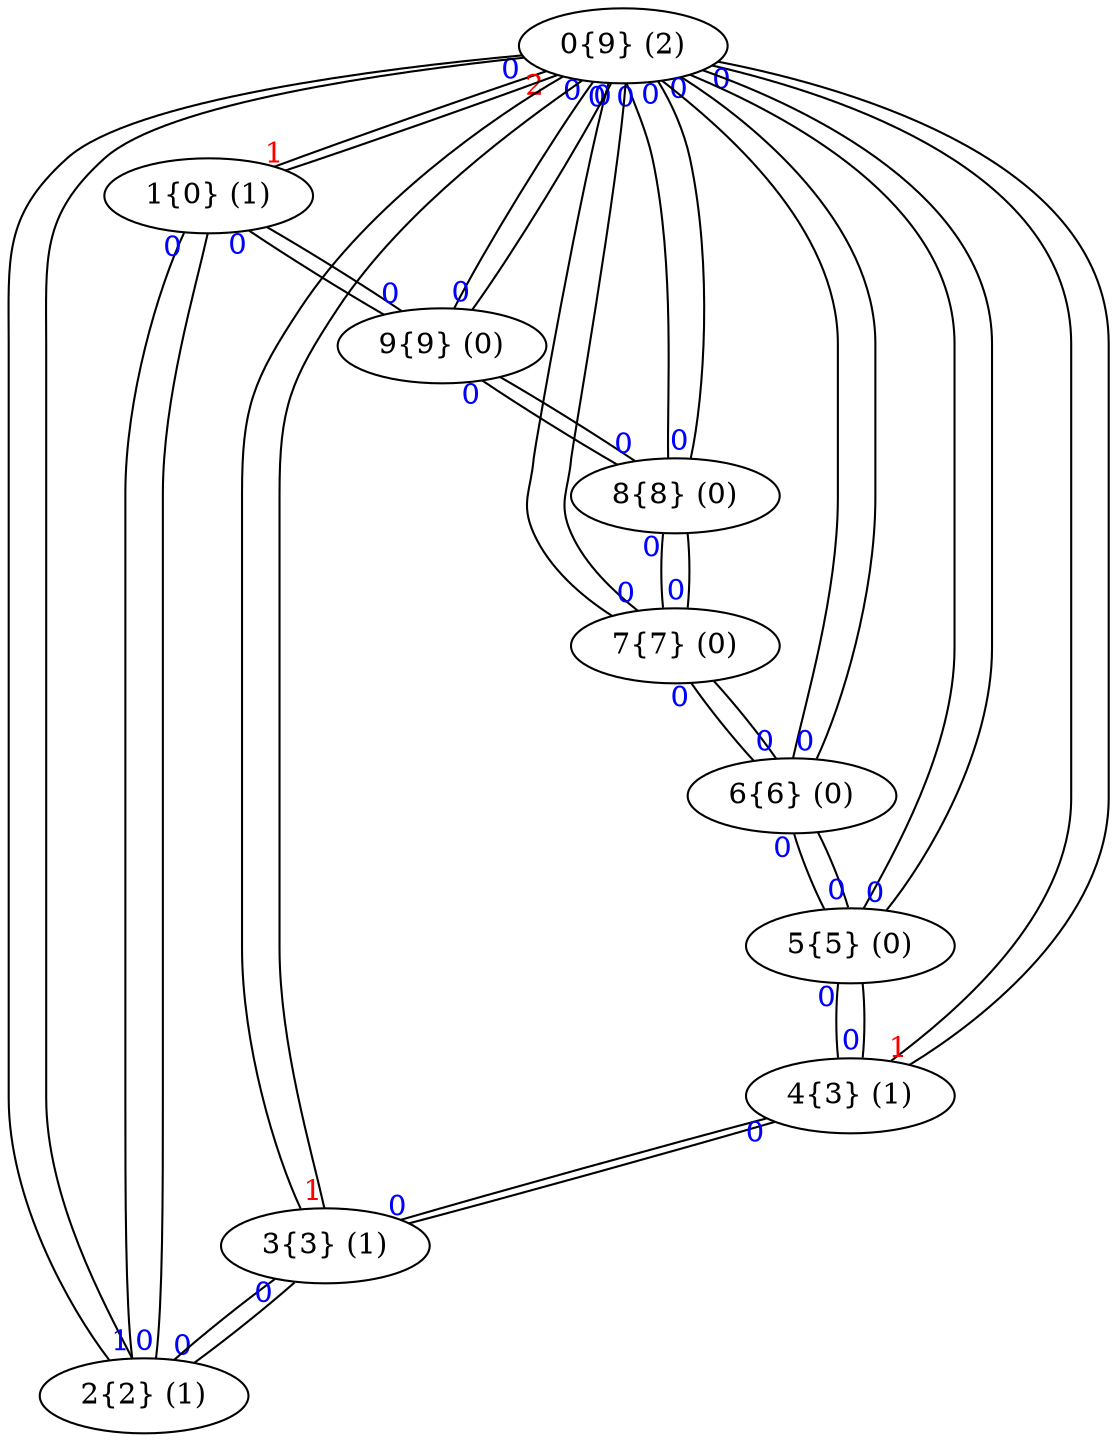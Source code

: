 graph G {
	0 [label = "0{9} (2)"]
		0 -- 1 [taillabel = "2" fontcolor = "red"]
		0 -- 2 [taillabel = "0" fontcolor = "blue"]
		0 -- 3 [taillabel = "0" fontcolor = "blue"]
		0 -- 4 [taillabel = "0" fontcolor = "blue"]
		0 -- 5 [taillabel = "0" fontcolor = "blue"]
		0 -- 6 [taillabel = "0" fontcolor = "blue"]
		0 -- 7 [taillabel = "0" fontcolor = "blue"]
		0 -- 8 [taillabel = "0" fontcolor = "blue"]
		0 -- 9 [taillabel = "0" fontcolor = "blue"]
	1 [label = "1{0} (1)"]
		1 -- 0 [taillabel = "1" fontcolor = "red"]
		1 -- 2 [taillabel = "0" fontcolor = "blue"]
		1 -- 9 [taillabel = "0" fontcolor = "blue"]
	2 [label = "2{2} (1)"]
		2 -- 0 [taillabel = "1" fontcolor = "blue"]
		2 -- 1 [taillabel = "0" fontcolor = "blue"]
		2 -- 3 [taillabel = "0" fontcolor = "blue"]
	3 [label = "3{3} (1)"]
		3 -- 0 [taillabel = "1" fontcolor = "red"]
		3 -- 2 [taillabel = "0" fontcolor = "blue"]
		3 -- 4 [taillabel = "0" fontcolor = "blue"]
	4 [label = "4{3} (1)"]
		4 -- 0 [taillabel = "1" fontcolor = "red"]
		4 -- 3 [taillabel = "0" fontcolor = "blue"]
		4 -- 5 [taillabel = "0" fontcolor = "blue"]
	5 [label = "5{5} (0)"]
		5 -- 0 [taillabel = "0" fontcolor = "blue"]
		5 -- 4 [taillabel = "0" fontcolor = "blue"]
		5 -- 6 [taillabel = "0" fontcolor = "blue"]
	6 [label = "6{6} (0)"]
		6 -- 0 [taillabel = "0" fontcolor = "blue"]
		6 -- 5 [taillabel = "0" fontcolor = "blue"]
		6 -- 7 [taillabel = "0" fontcolor = "blue"]
	7 [label = "7{7} (0)"]
		7 -- 0 [taillabel = "0" fontcolor = "blue"]
		7 -- 6 [taillabel = "0" fontcolor = "blue"]
		7 -- 8 [taillabel = "0" fontcolor = "blue"]
	8 [label = "8{8} (0)"]
		8 -- 0 [taillabel = "0" fontcolor = "blue"]
		8 -- 7 [taillabel = "0" fontcolor = "blue"]
		8 -- 9 [taillabel = "0" fontcolor = "blue"]
	9 [label = "9{9} (0)"]
		9 -- 0 [taillabel = "0" fontcolor = "blue"]
		9 -- 1 [taillabel = "0" fontcolor = "blue"]
		9 -- 8 [taillabel = "0" fontcolor = "blue"]
	sep = 1
	overlap = false
	splines = true
}
